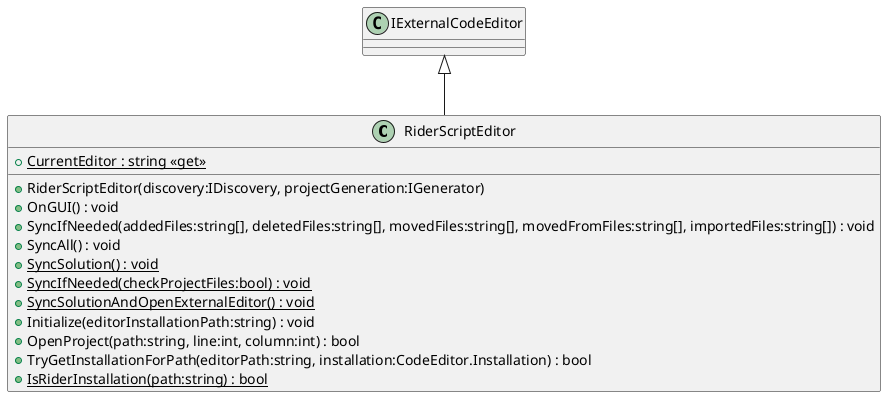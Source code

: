 @startuml
class RiderScriptEditor {
    + RiderScriptEditor(discovery:IDiscovery, projectGeneration:IGenerator)
    + OnGUI() : void
    + SyncIfNeeded(addedFiles:string[], deletedFiles:string[], movedFiles:string[], movedFromFiles:string[], importedFiles:string[]) : void
    + SyncAll() : void
    + {static} SyncSolution() : void
    + {static} SyncIfNeeded(checkProjectFiles:bool) : void
    + {static} SyncSolutionAndOpenExternalEditor() : void
    + Initialize(editorInstallationPath:string) : void
    + OpenProject(path:string, line:int, column:int) : bool
    + TryGetInstallationForPath(editorPath:string, installation:CodeEditor.Installation) : bool
    + {static} IsRiderInstallation(path:string) : bool
    + {static} CurrentEditor : string <<get>>
}
IExternalCodeEditor <|-- RiderScriptEditor
@enduml

